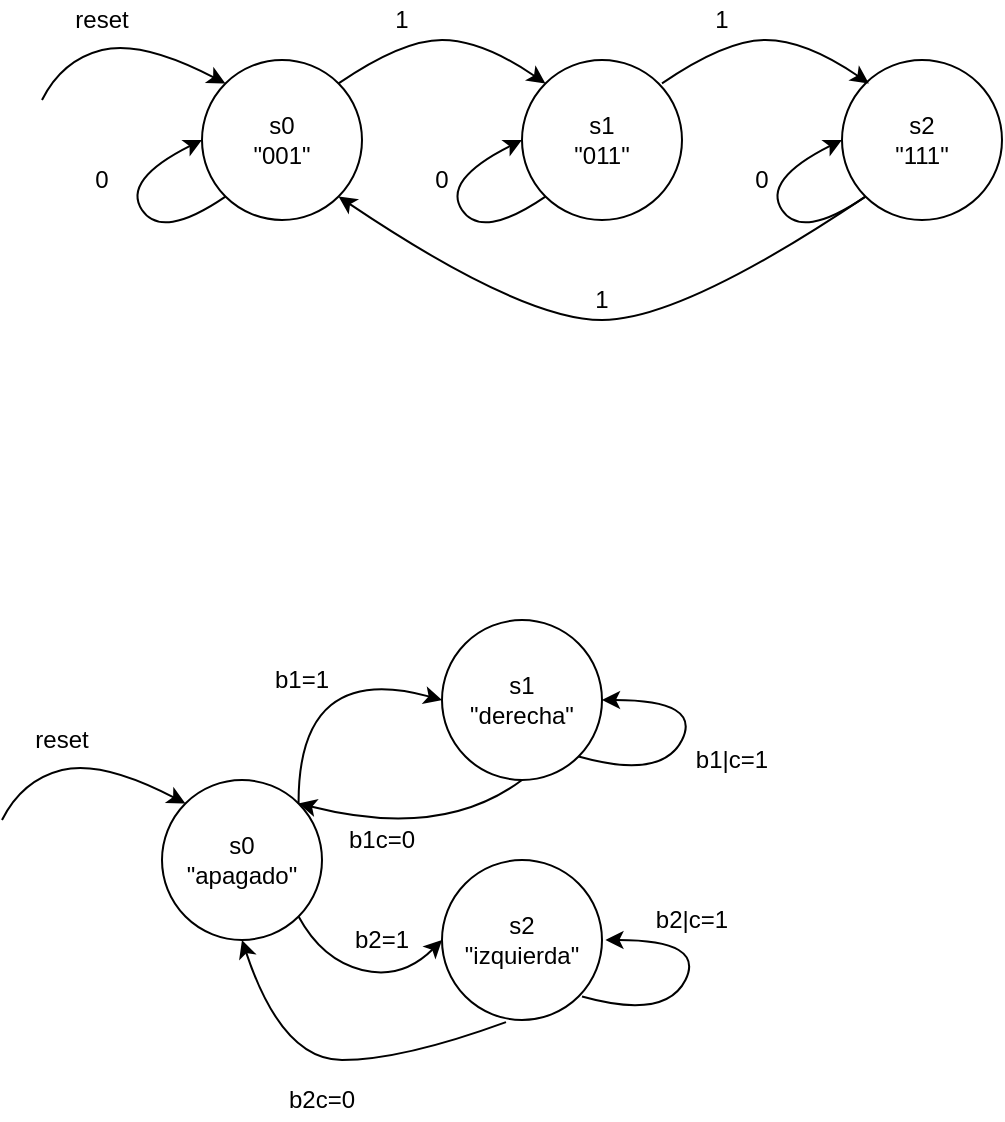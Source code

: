 <mxfile version="13.7.9" type="device"><diagram id="i52L08y1dbRM9h8U3Lbi" name="Page-1"><mxGraphModel dx="868" dy="482" grid="1" gridSize="10" guides="1" tooltips="1" connect="1" arrows="1" fold="1" page="1" pageScale="1" pageWidth="850" pageHeight="1100" math="0" shadow="0"><root><mxCell id="0"/><mxCell id="1" parent="0"/><mxCell id="Ib5Wyg2WGjaUE8E6z3cc-1" value="s0&lt;br&gt;&quot;001&quot;" style="ellipse;whiteSpace=wrap;html=1;aspect=fixed;" vertex="1" parent="1"><mxGeometry x="160" y="80" width="80" height="80" as="geometry"/></mxCell><mxCell id="Ib5Wyg2WGjaUE8E6z3cc-2" value="s1&lt;br&gt;&quot;011&quot;" style="ellipse;whiteSpace=wrap;html=1;aspect=fixed;" vertex="1" parent="1"><mxGeometry x="320" y="80" width="80" height="80" as="geometry"/></mxCell><mxCell id="Ib5Wyg2WGjaUE8E6z3cc-3" value="s2&lt;br&gt;&quot;111&quot;" style="ellipse;whiteSpace=wrap;html=1;aspect=fixed;" vertex="1" parent="1"><mxGeometry x="480" y="80" width="80" height="80" as="geometry"/></mxCell><mxCell id="Ib5Wyg2WGjaUE8E6z3cc-4" value="" style="curved=1;endArrow=classic;html=1;exitX=1;exitY=0;exitDx=0;exitDy=0;entryX=0;entryY=0;entryDx=0;entryDy=0;" edge="1" parent="1" source="Ib5Wyg2WGjaUE8E6z3cc-1" target="Ib5Wyg2WGjaUE8E6z3cc-2"><mxGeometry width="50" height="50" relative="1" as="geometry"><mxPoint x="250" y="70" as="sourcePoint"/><mxPoint x="300" y="20" as="targetPoint"/><Array as="points"><mxPoint x="260" y="70"/><mxPoint x="300" y="70"/></Array></mxGeometry></mxCell><mxCell id="Ib5Wyg2WGjaUE8E6z3cc-5" value="" style="curved=1;endArrow=classic;html=1;exitX=1;exitY=0;exitDx=0;exitDy=0;entryX=0;entryY=0;entryDx=0;entryDy=0;" edge="1" parent="1"><mxGeometry width="50" height="50" relative="1" as="geometry"><mxPoint x="390.004" y="91.716" as="sourcePoint"/><mxPoint x="493.436" y="91.716" as="targetPoint"/><Array as="points"><mxPoint x="421.72" y="70"/><mxPoint x="461.72" y="70"/></Array></mxGeometry></mxCell><mxCell id="Ib5Wyg2WGjaUE8E6z3cc-6" value="" style="curved=1;endArrow=classic;html=1;entryX=1;entryY=1;entryDx=0;entryDy=0;exitX=0;exitY=1;exitDx=0;exitDy=0;" edge="1" parent="1" source="Ib5Wyg2WGjaUE8E6z3cc-3" target="Ib5Wyg2WGjaUE8E6z3cc-1"><mxGeometry width="50" height="50" relative="1" as="geometry"><mxPoint x="460" y="270" as="sourcePoint"/><mxPoint x="370" y="210" as="targetPoint"/><Array as="points"><mxPoint x="400" y="210"/><mxPoint x="320" y="210"/></Array></mxGeometry></mxCell><mxCell id="Ib5Wyg2WGjaUE8E6z3cc-7" value="1" style="text;html=1;strokeColor=none;fillColor=none;align=center;verticalAlign=middle;whiteSpace=wrap;rounded=0;" vertex="1" parent="1"><mxGeometry x="240" y="50" width="40" height="20" as="geometry"/></mxCell><mxCell id="Ib5Wyg2WGjaUE8E6z3cc-8" value="1" style="text;html=1;strokeColor=none;fillColor=none;align=center;verticalAlign=middle;whiteSpace=wrap;rounded=0;" vertex="1" parent="1"><mxGeometry x="400" y="50" width="40" height="20" as="geometry"/></mxCell><mxCell id="Ib5Wyg2WGjaUE8E6z3cc-9" value="1" style="text;html=1;strokeColor=none;fillColor=none;align=center;verticalAlign=middle;whiteSpace=wrap;rounded=0;" vertex="1" parent="1"><mxGeometry x="340" y="190" width="40" height="20" as="geometry"/></mxCell><mxCell id="Ib5Wyg2WGjaUE8E6z3cc-10" value="" style="curved=1;endArrow=classic;html=1;exitX=0;exitY=1;exitDx=0;exitDy=0;entryX=0;entryY=0.5;entryDx=0;entryDy=0;" edge="1" parent="1" source="Ib5Wyg2WGjaUE8E6z3cc-1" target="Ib5Wyg2WGjaUE8E6z3cc-1"><mxGeometry width="50" height="50" relative="1" as="geometry"><mxPoint x="90" y="130" as="sourcePoint"/><mxPoint x="140" y="80" as="targetPoint"/><Array as="points"><mxPoint x="140" y="170"/><mxPoint x="120" y="140"/></Array></mxGeometry></mxCell><mxCell id="Ib5Wyg2WGjaUE8E6z3cc-11" value="0" style="text;html=1;strokeColor=none;fillColor=none;align=center;verticalAlign=middle;whiteSpace=wrap;rounded=0;" vertex="1" parent="1"><mxGeometry x="90" y="130" width="40" height="20" as="geometry"/></mxCell><mxCell id="Ib5Wyg2WGjaUE8E6z3cc-12" value="" style="curved=1;endArrow=classic;html=1;exitX=0;exitY=1;exitDx=0;exitDy=0;entryX=0;entryY=0.5;entryDx=0;entryDy=0;" edge="1" parent="1"><mxGeometry width="50" height="50" relative="1" as="geometry"><mxPoint x="331.716" y="148.284" as="sourcePoint"/><mxPoint x="320" y="120" as="targetPoint"/><Array as="points"><mxPoint x="300" y="170"/><mxPoint x="280" y="140"/></Array></mxGeometry></mxCell><mxCell id="Ib5Wyg2WGjaUE8E6z3cc-13" value="0" style="text;html=1;strokeColor=none;fillColor=none;align=center;verticalAlign=middle;whiteSpace=wrap;rounded=0;" vertex="1" parent="1"><mxGeometry x="260" y="130" width="40" height="20" as="geometry"/></mxCell><mxCell id="Ib5Wyg2WGjaUE8E6z3cc-14" value="" style="curved=1;endArrow=classic;html=1;exitX=0;exitY=1;exitDx=0;exitDy=0;entryX=0;entryY=0.5;entryDx=0;entryDy=0;" edge="1" parent="1"><mxGeometry width="50" height="50" relative="1" as="geometry"><mxPoint x="491.716" y="148.284" as="sourcePoint"/><mxPoint x="480" y="120" as="targetPoint"/><Array as="points"><mxPoint x="460" y="170"/><mxPoint x="440" y="140"/></Array></mxGeometry></mxCell><mxCell id="Ib5Wyg2WGjaUE8E6z3cc-15" value="0" style="text;html=1;strokeColor=none;fillColor=none;align=center;verticalAlign=middle;whiteSpace=wrap;rounded=0;" vertex="1" parent="1"><mxGeometry x="420" y="130" width="40" height="20" as="geometry"/></mxCell><mxCell id="Ib5Wyg2WGjaUE8E6z3cc-17" value="" style="curved=1;endArrow=classic;html=1;entryX=0;entryY=0;entryDx=0;entryDy=0;" edge="1" parent="1" target="Ib5Wyg2WGjaUE8E6z3cc-1"><mxGeometry width="50" height="50" relative="1" as="geometry"><mxPoint x="80" y="100" as="sourcePoint"/><mxPoint x="130" y="50" as="targetPoint"/><Array as="points"><mxPoint x="90" y="80"/><mxPoint x="130" y="70"/></Array></mxGeometry></mxCell><mxCell id="Ib5Wyg2WGjaUE8E6z3cc-18" value="reset" style="text;html=1;strokeColor=none;fillColor=none;align=center;verticalAlign=middle;whiteSpace=wrap;rounded=0;" vertex="1" parent="1"><mxGeometry x="90" y="50" width="40" height="20" as="geometry"/></mxCell><mxCell id="Ib5Wyg2WGjaUE8E6z3cc-19" value="s0&lt;br&gt;&quot;apagado&quot;" style="ellipse;whiteSpace=wrap;html=1;aspect=fixed;" vertex="1" parent="1"><mxGeometry x="140" y="440" width="80" height="80" as="geometry"/></mxCell><mxCell id="Ib5Wyg2WGjaUE8E6z3cc-20" value="" style="curved=1;endArrow=classic;html=1;entryX=0;entryY=0;entryDx=0;entryDy=0;" edge="1" parent="1" target="Ib5Wyg2WGjaUE8E6z3cc-19"><mxGeometry width="50" height="50" relative="1" as="geometry"><mxPoint x="60" y="460" as="sourcePoint"/><mxPoint x="110" y="410" as="targetPoint"/><Array as="points"><mxPoint x="70" y="440"/><mxPoint x="110" y="430"/></Array></mxGeometry></mxCell><mxCell id="Ib5Wyg2WGjaUE8E6z3cc-21" value="reset" style="text;html=1;strokeColor=none;fillColor=none;align=center;verticalAlign=middle;whiteSpace=wrap;rounded=0;" vertex="1" parent="1"><mxGeometry x="70" y="410" width="40" height="20" as="geometry"/></mxCell><mxCell id="Ib5Wyg2WGjaUE8E6z3cc-22" value="s1&lt;br&gt;&quot;derecha&quot;" style="ellipse;whiteSpace=wrap;html=1;aspect=fixed;" vertex="1" parent="1"><mxGeometry x="280" y="360" width="80" height="80" as="geometry"/></mxCell><mxCell id="Ib5Wyg2WGjaUE8E6z3cc-23" value="s2&lt;br&gt;&quot;izquierda&quot;" style="ellipse;whiteSpace=wrap;html=1;aspect=fixed;" vertex="1" parent="1"><mxGeometry x="280" y="480" width="80" height="80" as="geometry"/></mxCell><mxCell id="Ib5Wyg2WGjaUE8E6z3cc-26" value="" style="curved=1;endArrow=classic;html=1;exitX=1;exitY=0;exitDx=0;exitDy=0;entryX=0;entryY=0.5;entryDx=0;entryDy=0;" edge="1" parent="1" source="Ib5Wyg2WGjaUE8E6z3cc-19" target="Ib5Wyg2WGjaUE8E6z3cc-22"><mxGeometry width="50" height="50" relative="1" as="geometry"><mxPoint x="190" y="410" as="sourcePoint"/><mxPoint x="240" y="360" as="targetPoint"/><Array as="points"><mxPoint x="208" y="380"/></Array></mxGeometry></mxCell><mxCell id="Ib5Wyg2WGjaUE8E6z3cc-27" value="" style="curved=1;endArrow=classic;html=1;entryX=0;entryY=0.5;entryDx=0;entryDy=0;exitX=1;exitY=1;exitDx=0;exitDy=0;" edge="1" parent="1" source="Ib5Wyg2WGjaUE8E6z3cc-19" target="Ib5Wyg2WGjaUE8E6z3cc-23"><mxGeometry width="50" height="50" relative="1" as="geometry"><mxPoint x="210" y="620" as="sourcePoint"/><mxPoint x="260" y="570" as="targetPoint"/><Array as="points"><mxPoint x="220" y="530"/><mxPoint x="260" y="540"/></Array></mxGeometry></mxCell><mxCell id="Ib5Wyg2WGjaUE8E6z3cc-28" value="" style="curved=1;endArrow=classic;html=1;entryX=1;entryY=0.5;entryDx=0;entryDy=0;exitX=1;exitY=1;exitDx=0;exitDy=0;" edge="1" parent="1" source="Ib5Wyg2WGjaUE8E6z3cc-22" target="Ib5Wyg2WGjaUE8E6z3cc-22"><mxGeometry width="50" height="50" relative="1" as="geometry"><mxPoint x="440" y="440" as="sourcePoint"/><mxPoint x="490" y="390" as="targetPoint"/><Array as="points"><mxPoint x="390" y="440"/><mxPoint x="410" y="400"/></Array></mxGeometry></mxCell><mxCell id="Ib5Wyg2WGjaUE8E6z3cc-29" value="" style="curved=1;endArrow=classic;html=1;entryX=1;entryY=0.5;entryDx=0;entryDy=0;exitX=1;exitY=1;exitDx=0;exitDy=0;" edge="1" parent="1"><mxGeometry width="50" height="50" relative="1" as="geometry"><mxPoint x="350.004" y="548.284" as="sourcePoint"/><mxPoint x="361.72" y="520" as="targetPoint"/><Array as="points"><mxPoint x="391.72" y="560"/><mxPoint x="411.72" y="520"/></Array></mxGeometry></mxCell><mxCell id="Ib5Wyg2WGjaUE8E6z3cc-30" value="" style="curved=1;endArrow=classic;html=1;entryX=1;entryY=0;entryDx=0;entryDy=0;exitX=0.5;exitY=1;exitDx=0;exitDy=0;" edge="1" parent="1" source="Ib5Wyg2WGjaUE8E6z3cc-22" target="Ib5Wyg2WGjaUE8E6z3cc-19"><mxGeometry width="50" height="50" relative="1" as="geometry"><mxPoint x="230" y="490" as="sourcePoint"/><mxPoint x="280" y="440" as="targetPoint"/><Array as="points"><mxPoint x="280" y="470"/></Array></mxGeometry></mxCell><mxCell id="Ib5Wyg2WGjaUE8E6z3cc-31" value="" style="curved=1;endArrow=classic;html=1;exitX=0.4;exitY=1.013;exitDx=0;exitDy=0;exitPerimeter=0;entryX=0.5;entryY=1;entryDx=0;entryDy=0;" edge="1" parent="1" source="Ib5Wyg2WGjaUE8E6z3cc-23" target="Ib5Wyg2WGjaUE8E6z3cc-19"><mxGeometry width="50" height="50" relative="1" as="geometry"><mxPoint x="190" y="630" as="sourcePoint"/><mxPoint x="240" y="580" as="targetPoint"/><Array as="points"><mxPoint x="260" y="580"/><mxPoint x="200" y="580"/></Array></mxGeometry></mxCell><mxCell id="Ib5Wyg2WGjaUE8E6z3cc-32" value="b2|c=1" style="text;html=1;strokeColor=none;fillColor=none;align=center;verticalAlign=middle;whiteSpace=wrap;rounded=0;" vertex="1" parent="1"><mxGeometry x="385" y="500" width="40" height="20" as="geometry"/></mxCell><mxCell id="Ib5Wyg2WGjaUE8E6z3cc-33" value="b2c=0" style="text;html=1;strokeColor=none;fillColor=none;align=center;verticalAlign=middle;whiteSpace=wrap;rounded=0;" vertex="1" parent="1"><mxGeometry x="200" y="590" width="40" height="20" as="geometry"/></mxCell><mxCell id="Ib5Wyg2WGjaUE8E6z3cc-34" value="b1|c=1" style="text;html=1;strokeColor=none;fillColor=none;align=center;verticalAlign=middle;whiteSpace=wrap;rounded=0;" vertex="1" parent="1"><mxGeometry x="405" y="420" width="40" height="20" as="geometry"/></mxCell><mxCell id="Ib5Wyg2WGjaUE8E6z3cc-35" value="b1c=0" style="text;html=1;strokeColor=none;fillColor=none;align=center;verticalAlign=middle;whiteSpace=wrap;rounded=0;" vertex="1" parent="1"><mxGeometry x="230" y="460" width="40" height="20" as="geometry"/></mxCell><mxCell id="Ib5Wyg2WGjaUE8E6z3cc-36" value="b1=1" style="text;html=1;strokeColor=none;fillColor=none;align=center;verticalAlign=middle;whiteSpace=wrap;rounded=0;" vertex="1" parent="1"><mxGeometry x="190" y="380" width="40" height="20" as="geometry"/></mxCell><mxCell id="Ib5Wyg2WGjaUE8E6z3cc-37" value="b2=1" style="text;html=1;strokeColor=none;fillColor=none;align=center;verticalAlign=middle;whiteSpace=wrap;rounded=0;" vertex="1" parent="1"><mxGeometry x="230" y="510" width="40" height="20" as="geometry"/></mxCell></root></mxGraphModel></diagram></mxfile>